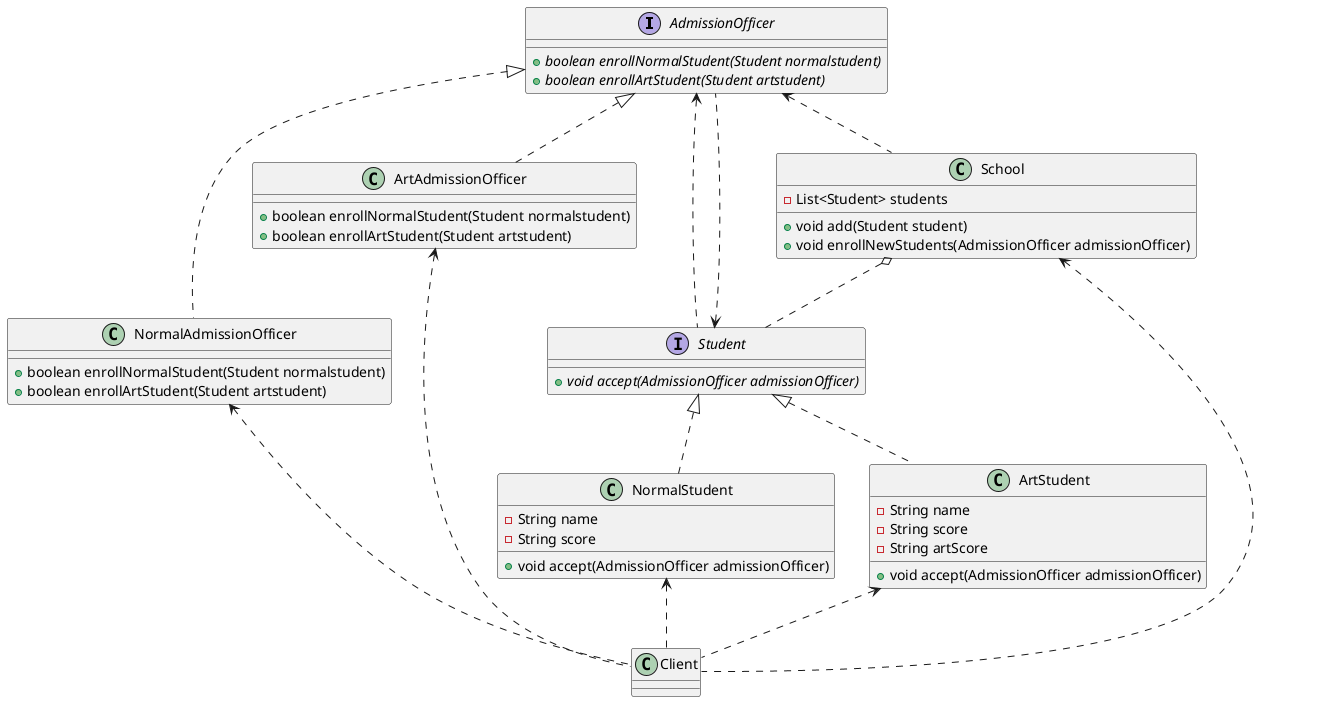 @startuml


interface AdmissionOfficer{
    {abstract} {method}  + boolean enrollNormalStudent(Student normalstudent)
    {abstract} {method}  + boolean enrollArtStudent(Student artstudent)
}

class NormalAdmissionOfficer{
    {method}  + boolean enrollNormalStudent(Student normalstudent)
    {method}  + boolean enrollArtStudent(Student artstudent)
}

class ArtAdmissionOfficer{
    {method}  + boolean enrollNormalStudent(Student normalstudent)
    {method}  + boolean enrollArtStudent(Student artstudent)
}

interface Student{
    {abstract} {method} + void accept(AdmissionOfficer admissionOfficer)
}

class NormalStudent{
    {field} - String name
    {field} - String score
    {method} + void accept(AdmissionOfficer admissionOfficer)
}

class ArtStudent{
    {field} - String name
    {field} - String score
    {field} - String artScore
    {method} + void accept(AdmissionOfficer admissionOfficer)
}

class School{
    {field} - List<Student> students
    {method} + void add(Student student)
    {method} + void enrollNewStudents(AdmissionOfficer admissionOfficer)
}

class Client

AdmissionOfficer <|.. NormalAdmissionOfficer
AdmissionOfficer <|.. ArtAdmissionOfficer
School o.. Student
AdmissionOfficer <.. School
Student <|.. NormalStudent
Student <|.. ArtStudent
AdmissionOfficer <.. Student
Student <.. AdmissionOfficer
NormalAdmissionOfficer <.. Client
ArtAdmissionOfficer <.. Client
NormalStudent <.. Client
ArtStudent <.. Client
School <..Client





@enduml